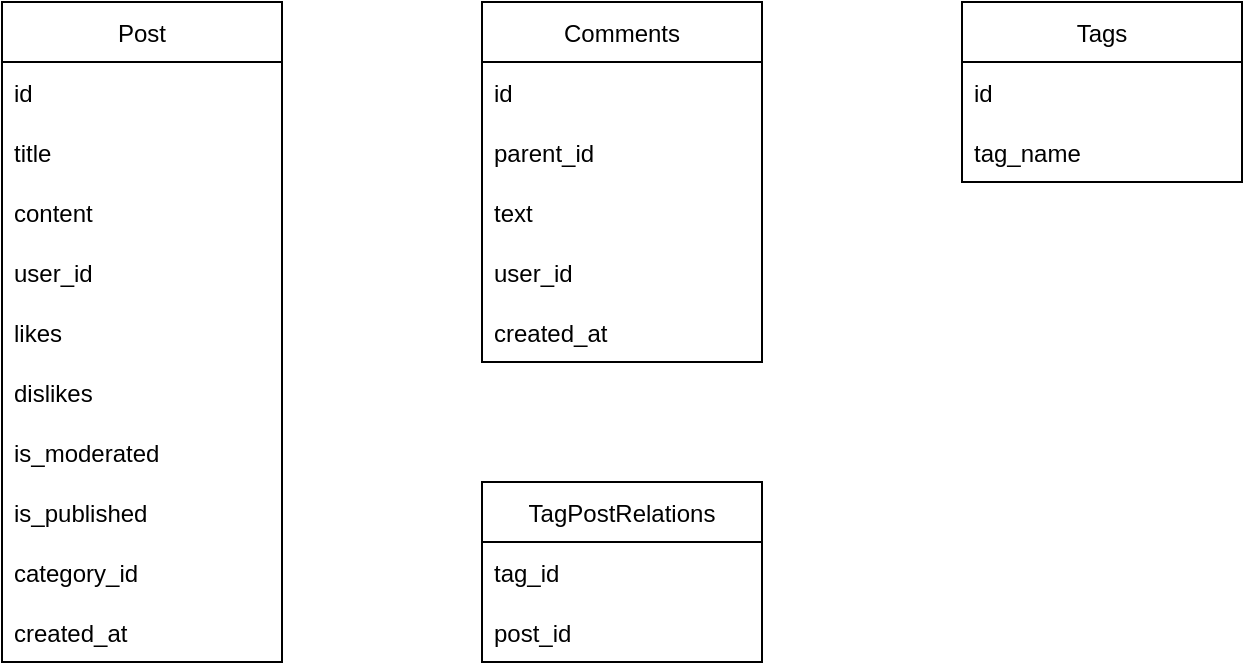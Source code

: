 <mxfile version="15.4.3" type="github">
  <diagram id="C5RBs43oDa-KdzZeNtuy" name="Page-1">
    <mxGraphModel dx="1360" dy="834" grid="1" gridSize="10" guides="1" tooltips="1" connect="1" arrows="1" fold="1" page="1" pageScale="1" pageWidth="827" pageHeight="1169" math="0" shadow="0">
      <root>
        <mxCell id="WIyWlLk6GJQsqaUBKTNV-0" />
        <mxCell id="WIyWlLk6GJQsqaUBKTNV-1" parent="WIyWlLk6GJQsqaUBKTNV-0" />
        <mxCell id="eLkrQhP6eLTB1rhS5y6y-1" value="Post" style="swimlane;fontStyle=0;childLayout=stackLayout;horizontal=1;startSize=30;horizontalStack=0;resizeParent=1;resizeParentMax=0;resizeLast=0;collapsible=1;marginBottom=0;" vertex="1" parent="WIyWlLk6GJQsqaUBKTNV-1">
          <mxGeometry x="40" y="240" width="140" height="330" as="geometry" />
        </mxCell>
        <mxCell id="eLkrQhP6eLTB1rhS5y6y-2" value="id" style="text;strokeColor=none;fillColor=none;align=left;verticalAlign=middle;spacingLeft=4;spacingRight=4;overflow=hidden;points=[[0,0.5],[1,0.5]];portConstraint=eastwest;rotatable=0;" vertex="1" parent="eLkrQhP6eLTB1rhS5y6y-1">
          <mxGeometry y="30" width="140" height="30" as="geometry" />
        </mxCell>
        <mxCell id="eLkrQhP6eLTB1rhS5y6y-3" value="title" style="text;strokeColor=none;fillColor=none;align=left;verticalAlign=middle;spacingLeft=4;spacingRight=4;overflow=hidden;points=[[0,0.5],[1,0.5]];portConstraint=eastwest;rotatable=0;" vertex="1" parent="eLkrQhP6eLTB1rhS5y6y-1">
          <mxGeometry y="60" width="140" height="30" as="geometry" />
        </mxCell>
        <mxCell id="eLkrQhP6eLTB1rhS5y6y-5" value="content" style="text;strokeColor=none;fillColor=none;align=left;verticalAlign=middle;spacingLeft=4;spacingRight=4;overflow=hidden;points=[[0,0.5],[1,0.5]];portConstraint=eastwest;rotatable=0;" vertex="1" parent="eLkrQhP6eLTB1rhS5y6y-1">
          <mxGeometry y="90" width="140" height="30" as="geometry" />
        </mxCell>
        <mxCell id="eLkrQhP6eLTB1rhS5y6y-6" value="user_id" style="text;strokeColor=none;fillColor=none;align=left;verticalAlign=middle;spacingLeft=4;spacingRight=4;overflow=hidden;points=[[0,0.5],[1,0.5]];portConstraint=eastwest;rotatable=0;" vertex="1" parent="eLkrQhP6eLTB1rhS5y6y-1">
          <mxGeometry y="120" width="140" height="30" as="geometry" />
        </mxCell>
        <mxCell id="eLkrQhP6eLTB1rhS5y6y-7" value="likes" style="text;strokeColor=none;fillColor=none;align=left;verticalAlign=middle;spacingLeft=4;spacingRight=4;overflow=hidden;points=[[0,0.5],[1,0.5]];portConstraint=eastwest;rotatable=0;" vertex="1" parent="eLkrQhP6eLTB1rhS5y6y-1">
          <mxGeometry y="150" width="140" height="30" as="geometry" />
        </mxCell>
        <mxCell id="eLkrQhP6eLTB1rhS5y6y-8" value="dislikes" style="text;strokeColor=none;fillColor=none;align=left;verticalAlign=middle;spacingLeft=4;spacingRight=4;overflow=hidden;points=[[0,0.5],[1,0.5]];portConstraint=eastwest;rotatable=0;" vertex="1" parent="eLkrQhP6eLTB1rhS5y6y-1">
          <mxGeometry y="180" width="140" height="30" as="geometry" />
        </mxCell>
        <mxCell id="eLkrQhP6eLTB1rhS5y6y-10" value="is_moderated" style="text;strokeColor=none;fillColor=none;align=left;verticalAlign=middle;spacingLeft=4;spacingRight=4;overflow=hidden;points=[[0,0.5],[1,0.5]];portConstraint=eastwest;rotatable=0;" vertex="1" parent="eLkrQhP6eLTB1rhS5y6y-1">
          <mxGeometry y="210" width="140" height="30" as="geometry" />
        </mxCell>
        <mxCell id="eLkrQhP6eLTB1rhS5y6y-9" value="is_published" style="text;strokeColor=none;fillColor=none;align=left;verticalAlign=middle;spacingLeft=4;spacingRight=4;overflow=hidden;points=[[0,0.5],[1,0.5]];portConstraint=eastwest;rotatable=0;" vertex="1" parent="eLkrQhP6eLTB1rhS5y6y-1">
          <mxGeometry y="240" width="140" height="30" as="geometry" />
        </mxCell>
        <mxCell id="eLkrQhP6eLTB1rhS5y6y-19" value="category_id" style="text;strokeColor=none;fillColor=none;align=left;verticalAlign=middle;spacingLeft=4;spacingRight=4;overflow=hidden;points=[[0,0.5],[1,0.5]];portConstraint=eastwest;rotatable=0;" vertex="1" parent="eLkrQhP6eLTB1rhS5y6y-1">
          <mxGeometry y="270" width="140" height="30" as="geometry" />
        </mxCell>
        <mxCell id="eLkrQhP6eLTB1rhS5y6y-18" value="created_at" style="text;strokeColor=none;fillColor=none;align=left;verticalAlign=middle;spacingLeft=4;spacingRight=4;overflow=hidden;points=[[0,0.5],[1,0.5]];portConstraint=eastwest;rotatable=0;" vertex="1" parent="eLkrQhP6eLTB1rhS5y6y-1">
          <mxGeometry y="300" width="140" height="30" as="geometry" />
        </mxCell>
        <mxCell id="eLkrQhP6eLTB1rhS5y6y-12" value="Comments" style="swimlane;fontStyle=0;childLayout=stackLayout;horizontal=1;startSize=30;horizontalStack=0;resizeParent=1;resizeParentMax=0;resizeLast=0;collapsible=1;marginBottom=0;" vertex="1" parent="WIyWlLk6GJQsqaUBKTNV-1">
          <mxGeometry x="280" y="240" width="140" height="180" as="geometry" />
        </mxCell>
        <mxCell id="eLkrQhP6eLTB1rhS5y6y-13" value="id" style="text;strokeColor=none;fillColor=none;align=left;verticalAlign=middle;spacingLeft=4;spacingRight=4;overflow=hidden;points=[[0,0.5],[1,0.5]];portConstraint=eastwest;rotatable=0;" vertex="1" parent="eLkrQhP6eLTB1rhS5y6y-12">
          <mxGeometry y="30" width="140" height="30" as="geometry" />
        </mxCell>
        <mxCell id="eLkrQhP6eLTB1rhS5y6y-16" value="parent_id" style="text;strokeColor=none;fillColor=none;align=left;verticalAlign=middle;spacingLeft=4;spacingRight=4;overflow=hidden;points=[[0,0.5],[1,0.5]];portConstraint=eastwest;rotatable=0;" vertex="1" parent="eLkrQhP6eLTB1rhS5y6y-12">
          <mxGeometry y="60" width="140" height="30" as="geometry" />
        </mxCell>
        <mxCell id="eLkrQhP6eLTB1rhS5y6y-14" value="text" style="text;strokeColor=none;fillColor=none;align=left;verticalAlign=middle;spacingLeft=4;spacingRight=4;overflow=hidden;points=[[0,0.5],[1,0.5]];portConstraint=eastwest;rotatable=0;" vertex="1" parent="eLkrQhP6eLTB1rhS5y6y-12">
          <mxGeometry y="90" width="140" height="30" as="geometry" />
        </mxCell>
        <mxCell id="eLkrQhP6eLTB1rhS5y6y-15" value="user_id" style="text;strokeColor=none;fillColor=none;align=left;verticalAlign=middle;spacingLeft=4;spacingRight=4;overflow=hidden;points=[[0,0.5],[1,0.5]];portConstraint=eastwest;rotatable=0;" vertex="1" parent="eLkrQhP6eLTB1rhS5y6y-12">
          <mxGeometry y="120" width="140" height="30" as="geometry" />
        </mxCell>
        <mxCell id="eLkrQhP6eLTB1rhS5y6y-17" value="created_at" style="text;strokeColor=none;fillColor=none;align=left;verticalAlign=middle;spacingLeft=4;spacingRight=4;overflow=hidden;points=[[0,0.5],[1,0.5]];portConstraint=eastwest;rotatable=0;" vertex="1" parent="eLkrQhP6eLTB1rhS5y6y-12">
          <mxGeometry y="150" width="140" height="30" as="geometry" />
        </mxCell>
        <mxCell id="eLkrQhP6eLTB1rhS5y6y-20" value="Tags" style="swimlane;fontStyle=0;childLayout=stackLayout;horizontal=1;startSize=30;horizontalStack=0;resizeParent=1;resizeParentMax=0;resizeLast=0;collapsible=1;marginBottom=0;" vertex="1" parent="WIyWlLk6GJQsqaUBKTNV-1">
          <mxGeometry x="520" y="240" width="140" height="90" as="geometry" />
        </mxCell>
        <mxCell id="eLkrQhP6eLTB1rhS5y6y-21" value="id" style="text;strokeColor=none;fillColor=none;align=left;verticalAlign=middle;spacingLeft=4;spacingRight=4;overflow=hidden;points=[[0,0.5],[1,0.5]];portConstraint=eastwest;rotatable=0;" vertex="1" parent="eLkrQhP6eLTB1rhS5y6y-20">
          <mxGeometry y="30" width="140" height="30" as="geometry" />
        </mxCell>
        <mxCell id="eLkrQhP6eLTB1rhS5y6y-22" value="tag_name" style="text;strokeColor=none;fillColor=none;align=left;verticalAlign=middle;spacingLeft=4;spacingRight=4;overflow=hidden;points=[[0,0.5],[1,0.5]];portConstraint=eastwest;rotatable=0;" vertex="1" parent="eLkrQhP6eLTB1rhS5y6y-20">
          <mxGeometry y="60" width="140" height="30" as="geometry" />
        </mxCell>
        <mxCell id="eLkrQhP6eLTB1rhS5y6y-24" value="TagPostRelations" style="swimlane;fontStyle=0;childLayout=stackLayout;horizontal=1;startSize=30;horizontalStack=0;resizeParent=1;resizeParentMax=0;resizeLast=0;collapsible=1;marginBottom=0;" vertex="1" parent="WIyWlLk6GJQsqaUBKTNV-1">
          <mxGeometry x="280" y="480" width="140" height="90" as="geometry" />
        </mxCell>
        <mxCell id="eLkrQhP6eLTB1rhS5y6y-25" value="tag_id" style="text;strokeColor=none;fillColor=none;align=left;verticalAlign=middle;spacingLeft=4;spacingRight=4;overflow=hidden;points=[[0,0.5],[1,0.5]];portConstraint=eastwest;rotatable=0;" vertex="1" parent="eLkrQhP6eLTB1rhS5y6y-24">
          <mxGeometry y="30" width="140" height="30" as="geometry" />
        </mxCell>
        <mxCell id="eLkrQhP6eLTB1rhS5y6y-26" value="post_id" style="text;strokeColor=none;fillColor=none;align=left;verticalAlign=middle;spacingLeft=4;spacingRight=4;overflow=hidden;points=[[0,0.5],[1,0.5]];portConstraint=eastwest;rotatable=0;" vertex="1" parent="eLkrQhP6eLTB1rhS5y6y-24">
          <mxGeometry y="60" width="140" height="30" as="geometry" />
        </mxCell>
      </root>
    </mxGraphModel>
  </diagram>
</mxfile>
